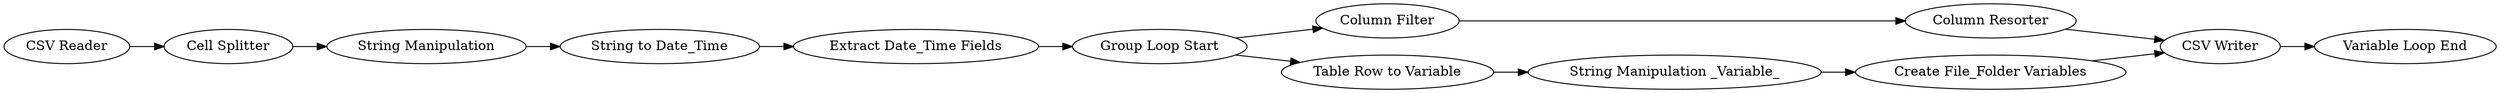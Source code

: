 digraph {
	11 -> 10
	12 -> 13
	7 -> 8
	4 -> 5
	10 -> 14
	3 -> 4
	13 -> 14
	7 -> 12
	14 -> 15
	1 -> 2
	2 -> 3
	5 -> 7
	8 -> 11
	5 [label="Extract Date_Time Fields"]
	13 [label="Column Resorter"]
	1 [label="CSV Reader"]
	7 [label="Group Loop Start"]
	11 [label="String Manipulation _Variable_"]
	4 [label="String to Date_Time"]
	10 [label="Create File_Folder Variables"]
	8 [label="Table Row to Variable"]
	15 [label="Variable Loop End"]
	14 [label="CSV Writer"]
	3 [label="String Manipulation"]
	2 [label="Cell Splitter"]
	12 [label="Column Filter"]
	rankdir=LR
}
